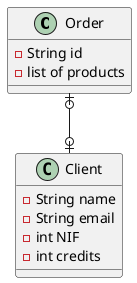 @startuml
'skinparam linetype polyline



class Order {
    -String id
    -list of products
}

class Client {
    -String name
    -String email
    -int NIF
    -int credits
}

Order |o--o| Client

@enduml